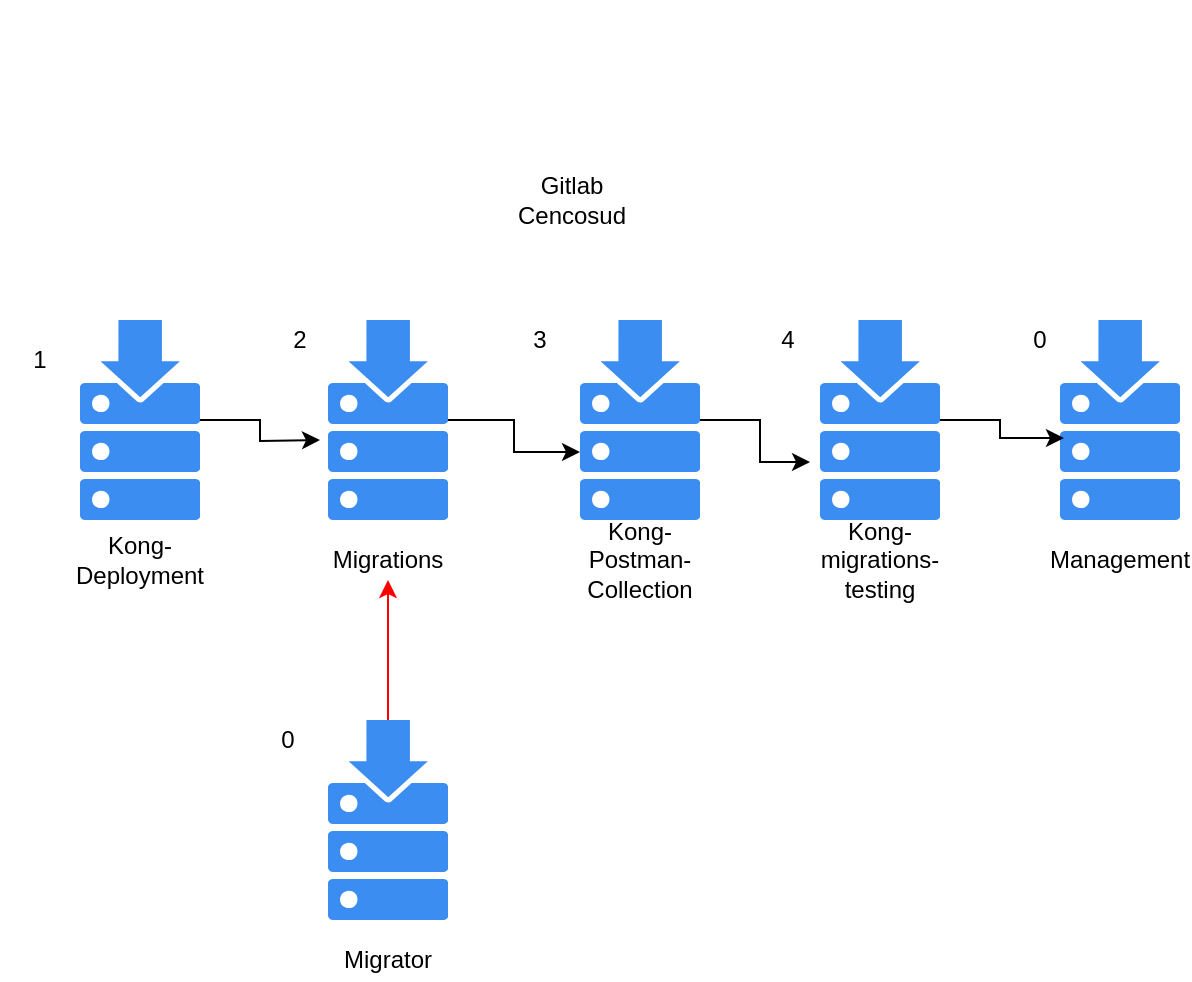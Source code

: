 <mxfile version="13.6.10" type="github">
  <diagram id="Hoew5awj_CC-Mgw2gWNJ" name="Page-1">
    <mxGraphModel dx="1422" dy="661" grid="1" gridSize="10" guides="1" tooltips="1" connect="1" arrows="1" fold="1" page="1" pageScale="1" pageWidth="827" pageHeight="1169" math="0" shadow="0">
      <root>
        <mxCell id="0" />
        <mxCell id="1" parent="0" />
        <mxCell id="FqyA_ixjrZ2a1JIf1fLV-5" value="" style="group" vertex="1" connectable="0" parent="1">
          <mxGeometry x="204" y="200" width="60" height="130" as="geometry" />
        </mxCell>
        <mxCell id="FqyA_ixjrZ2a1JIf1fLV-2" value="" style="html=1;aspect=fixed;strokeColor=none;shadow=0;align=center;verticalAlign=top;fillColor=#3B8DF1;shape=mxgraph.gcp2.repository" vertex="1" parent="FqyA_ixjrZ2a1JIf1fLV-5">
          <mxGeometry width="60" height="100" as="geometry" />
        </mxCell>
        <mxCell id="FqyA_ixjrZ2a1JIf1fLV-3" value="Migrations" style="text;html=1;strokeColor=none;fillColor=none;align=center;verticalAlign=middle;whiteSpace=wrap;rounded=0;" vertex="1" parent="FqyA_ixjrZ2a1JIf1fLV-5">
          <mxGeometry x="7" y="110" width="46" height="20" as="geometry" />
        </mxCell>
        <mxCell id="FqyA_ixjrZ2a1JIf1fLV-6" value="" style="group" vertex="1" connectable="0" parent="1">
          <mxGeometry x="330" y="200" width="60" height="130" as="geometry" />
        </mxCell>
        <mxCell id="FqyA_ixjrZ2a1JIf1fLV-7" value="" style="html=1;aspect=fixed;strokeColor=none;shadow=0;align=center;verticalAlign=top;fillColor=#3B8DF1;shape=mxgraph.gcp2.repository" vertex="1" parent="FqyA_ixjrZ2a1JIf1fLV-6">
          <mxGeometry width="60" height="100" as="geometry" />
        </mxCell>
        <mxCell id="FqyA_ixjrZ2a1JIf1fLV-8" value="Kong-Postman-Collection" style="text;html=1;strokeColor=none;fillColor=none;align=center;verticalAlign=middle;whiteSpace=wrap;rounded=0;" vertex="1" parent="FqyA_ixjrZ2a1JIf1fLV-6">
          <mxGeometry x="7" y="110" width="46" height="20" as="geometry" />
        </mxCell>
        <mxCell id="FqyA_ixjrZ2a1JIf1fLV-9" value="" style="group" vertex="1" connectable="0" parent="1">
          <mxGeometry x="80" y="200" width="60" height="130" as="geometry" />
        </mxCell>
        <mxCell id="FqyA_ixjrZ2a1JIf1fLV-10" value="" style="html=1;aspect=fixed;strokeColor=none;shadow=0;align=center;verticalAlign=top;fillColor=#3B8DF1;shape=mxgraph.gcp2.repository" vertex="1" parent="FqyA_ixjrZ2a1JIf1fLV-9">
          <mxGeometry width="60" height="100" as="geometry" />
        </mxCell>
        <mxCell id="FqyA_ixjrZ2a1JIf1fLV-11" value="Kong-Deployment" style="text;html=1;strokeColor=none;fillColor=none;align=center;verticalAlign=middle;whiteSpace=wrap;rounded=0;" vertex="1" parent="FqyA_ixjrZ2a1JIf1fLV-9">
          <mxGeometry x="7" y="110" width="46" height="20" as="geometry" />
        </mxCell>
        <mxCell id="FqyA_ixjrZ2a1JIf1fLV-12" value="" style="group" vertex="1" connectable="0" parent="1">
          <mxGeometry x="450" y="200" width="60" height="130" as="geometry" />
        </mxCell>
        <mxCell id="FqyA_ixjrZ2a1JIf1fLV-13" value="" style="html=1;aspect=fixed;strokeColor=none;shadow=0;align=center;verticalAlign=top;fillColor=#3B8DF1;shape=mxgraph.gcp2.repository" vertex="1" parent="FqyA_ixjrZ2a1JIf1fLV-12">
          <mxGeometry width="60" height="100" as="geometry" />
        </mxCell>
        <mxCell id="FqyA_ixjrZ2a1JIf1fLV-14" value="Kong-migrations-testing" style="text;html=1;strokeColor=none;fillColor=none;align=center;verticalAlign=middle;whiteSpace=wrap;rounded=0;" vertex="1" parent="FqyA_ixjrZ2a1JIf1fLV-12">
          <mxGeometry x="7" y="110" width="46" height="20" as="geometry" />
        </mxCell>
        <mxCell id="FqyA_ixjrZ2a1JIf1fLV-15" value="" style="group" vertex="1" connectable="0" parent="1">
          <mxGeometry x="570" y="200" width="60" height="130" as="geometry" />
        </mxCell>
        <mxCell id="FqyA_ixjrZ2a1JIf1fLV-16" value="" style="html=1;aspect=fixed;strokeColor=none;shadow=0;align=center;verticalAlign=top;fillColor=#3B8DF1;shape=mxgraph.gcp2.repository" vertex="1" parent="FqyA_ixjrZ2a1JIf1fLV-15">
          <mxGeometry width="60" height="100" as="geometry" />
        </mxCell>
        <mxCell id="FqyA_ixjrZ2a1JIf1fLV-17" value="Management" style="text;html=1;strokeColor=none;fillColor=none;align=center;verticalAlign=middle;whiteSpace=wrap;rounded=0;" vertex="1" parent="FqyA_ixjrZ2a1JIf1fLV-15">
          <mxGeometry x="7" y="110" width="46" height="20" as="geometry" />
        </mxCell>
        <mxCell id="FqyA_ixjrZ2a1JIf1fLV-18" value="" style="group" vertex="1" connectable="0" parent="1">
          <mxGeometry x="204" y="400" width="60" height="130" as="geometry" />
        </mxCell>
        <mxCell id="FqyA_ixjrZ2a1JIf1fLV-19" value="" style="html=1;aspect=fixed;strokeColor=none;shadow=0;align=center;verticalAlign=top;fillColor=#3B8DF1;shape=mxgraph.gcp2.repository" vertex="1" parent="FqyA_ixjrZ2a1JIf1fLV-18">
          <mxGeometry width="60" height="100" as="geometry" />
        </mxCell>
        <mxCell id="FqyA_ixjrZ2a1JIf1fLV-20" value="Migrator" style="text;html=1;strokeColor=none;fillColor=none;align=center;verticalAlign=middle;whiteSpace=wrap;rounded=0;" vertex="1" parent="FqyA_ixjrZ2a1JIf1fLV-18">
          <mxGeometry x="7" y="110" width="46" height="20" as="geometry" />
        </mxCell>
        <mxCell id="FqyA_ixjrZ2a1JIf1fLV-24" style="edgeStyle=orthogonalEdgeStyle;rounded=0;orthogonalLoop=1;jettySize=auto;html=1;entryX=0;entryY=0.66;entryDx=0;entryDy=0;entryPerimeter=0;" edge="1" parent="1" source="FqyA_ixjrZ2a1JIf1fLV-2" target="FqyA_ixjrZ2a1JIf1fLV-7">
          <mxGeometry relative="1" as="geometry" />
        </mxCell>
        <mxCell id="FqyA_ixjrZ2a1JIf1fLV-25" style="edgeStyle=orthogonalEdgeStyle;rounded=0;orthogonalLoop=1;jettySize=auto;html=1;" edge="1" parent="1" source="FqyA_ixjrZ2a1JIf1fLV-10">
          <mxGeometry relative="1" as="geometry">
            <mxPoint x="200" y="260" as="targetPoint" />
          </mxGeometry>
        </mxCell>
        <mxCell id="FqyA_ixjrZ2a1JIf1fLV-26" style="edgeStyle=orthogonalEdgeStyle;rounded=0;orthogonalLoop=1;jettySize=auto;html=1;entryX=-0.083;entryY=0.71;entryDx=0;entryDy=0;entryPerimeter=0;" edge="1" parent="1" source="FqyA_ixjrZ2a1JIf1fLV-7" target="FqyA_ixjrZ2a1JIf1fLV-13">
          <mxGeometry relative="1" as="geometry" />
        </mxCell>
        <mxCell id="FqyA_ixjrZ2a1JIf1fLV-27" style="edgeStyle=orthogonalEdgeStyle;rounded=0;orthogonalLoop=1;jettySize=auto;html=1;entryX=0.033;entryY=0.59;entryDx=0;entryDy=0;entryPerimeter=0;" edge="1" parent="1" source="FqyA_ixjrZ2a1JIf1fLV-13" target="FqyA_ixjrZ2a1JIf1fLV-16">
          <mxGeometry relative="1" as="geometry" />
        </mxCell>
        <mxCell id="FqyA_ixjrZ2a1JIf1fLV-30" style="edgeStyle=orthogonalEdgeStyle;rounded=0;orthogonalLoop=1;jettySize=auto;html=1;entryX=0.5;entryY=1;entryDx=0;entryDy=0;strokeColor=#FF0000;" edge="1" parent="1" source="FqyA_ixjrZ2a1JIf1fLV-19" target="FqyA_ixjrZ2a1JIf1fLV-3">
          <mxGeometry relative="1" as="geometry" />
        </mxCell>
        <mxCell id="FqyA_ixjrZ2a1JIf1fLV-33" value="" style="group" vertex="1" connectable="0" parent="1">
          <mxGeometry x="286" y="40" width="80" height="110" as="geometry" />
        </mxCell>
        <mxCell id="FqyA_ixjrZ2a1JIf1fLV-1" value="" style="shape=image;html=1;verticalAlign=top;verticalLabelPosition=bottom;labelBackgroundColor=#ffffff;imageAspect=0;aspect=fixed;image=https://cdn4.iconfinder.com/data/icons/logos-and-brands/512/144_Gitlab_logo_logos-128.png" vertex="1" parent="FqyA_ixjrZ2a1JIf1fLV-33">
          <mxGeometry width="80" height="80" as="geometry" />
        </mxCell>
        <mxCell id="FqyA_ixjrZ2a1JIf1fLV-28" value="Gitlab Cencosud" style="text;html=1;strokeColor=none;fillColor=none;align=center;verticalAlign=middle;whiteSpace=wrap;rounded=0;" vertex="1" parent="FqyA_ixjrZ2a1JIf1fLV-33">
          <mxGeometry x="20" y="90" width="40" height="20" as="geometry" />
        </mxCell>
        <mxCell id="FqyA_ixjrZ2a1JIf1fLV-34" value="0" style="text;html=1;strokeColor=none;fillColor=none;align=center;verticalAlign=middle;whiteSpace=wrap;rounded=0;" vertex="1" parent="1">
          <mxGeometry x="164" y="400" width="40" height="20" as="geometry" />
        </mxCell>
        <mxCell id="FqyA_ixjrZ2a1JIf1fLV-36" value="1" style="text;html=1;strokeColor=none;fillColor=none;align=center;verticalAlign=middle;whiteSpace=wrap;rounded=0;" vertex="1" parent="1">
          <mxGeometry x="40" y="210" width="40" height="20" as="geometry" />
        </mxCell>
        <mxCell id="FqyA_ixjrZ2a1JIf1fLV-37" value="2" style="text;html=1;strokeColor=none;fillColor=none;align=center;verticalAlign=middle;whiteSpace=wrap;rounded=0;" vertex="1" parent="1">
          <mxGeometry x="170" y="200" width="40" height="20" as="geometry" />
        </mxCell>
        <mxCell id="FqyA_ixjrZ2a1JIf1fLV-38" value="4" style="text;html=1;strokeColor=none;fillColor=none;align=center;verticalAlign=middle;whiteSpace=wrap;rounded=0;" vertex="1" parent="1">
          <mxGeometry x="414" y="200" width="40" height="20" as="geometry" />
        </mxCell>
        <mxCell id="FqyA_ixjrZ2a1JIf1fLV-39" value="3" style="text;html=1;strokeColor=none;fillColor=none;align=center;verticalAlign=middle;whiteSpace=wrap;rounded=0;" vertex="1" parent="1">
          <mxGeometry x="290" y="200" width="40" height="20" as="geometry" />
        </mxCell>
        <mxCell id="FqyA_ixjrZ2a1JIf1fLV-40" value="0" style="text;html=1;strokeColor=none;fillColor=none;align=center;verticalAlign=middle;whiteSpace=wrap;rounded=0;" vertex="1" parent="1">
          <mxGeometry x="540" y="200" width="40" height="20" as="geometry" />
        </mxCell>
      </root>
    </mxGraphModel>
  </diagram>
</mxfile>
